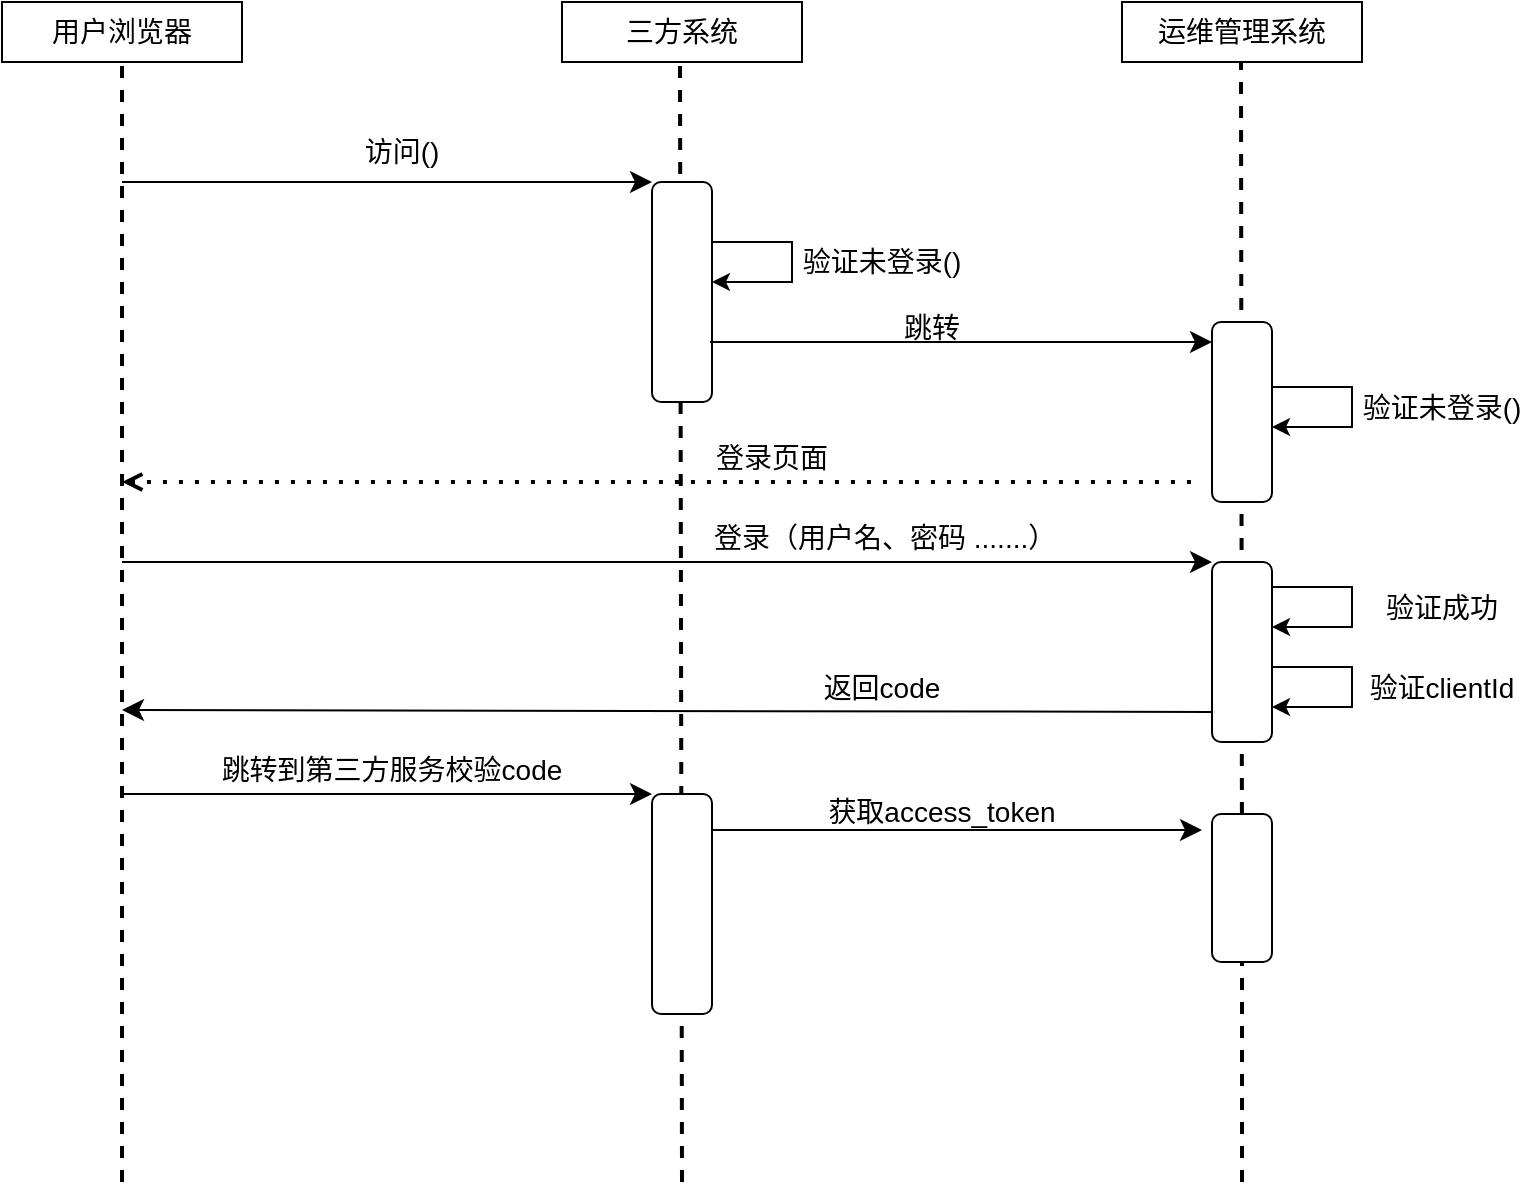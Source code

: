 <mxfile version="26.1.3">
  <diagram name="第 1 页" id="2C3zUtz4Onn53_GNh0Rn">
    <mxGraphModel dx="922" dy="616" grid="1" gridSize="10" guides="1" tooltips="1" connect="1" arrows="1" fold="1" page="1" pageScale="1" pageWidth="827" pageHeight="1169" math="0" shadow="0">
      <root>
        <mxCell id="0" />
        <mxCell id="1" parent="0" />
        <mxCell id="HYNrUmtqzF9IMo-W-l-u-26" value="" style="endArrow=none;dashed=1;html=1;rounded=0;entryX=0.5;entryY=1;entryDx=0;entryDy=0;strokeWidth=2;" edge="1" parent="1" source="HYNrUmtqzF9IMo-W-l-u-39">
          <mxGeometry width="50" height="50" relative="1" as="geometry">
            <mxPoint x="660" y="760" as="sourcePoint" />
            <mxPoint x="659.5" y="200" as="targetPoint" />
          </mxGeometry>
        </mxCell>
        <mxCell id="HYNrUmtqzF9IMo-W-l-u-25" value="" style="endArrow=none;dashed=1;html=1;rounded=0;entryX=0.5;entryY=1;entryDx=0;entryDy=0;strokeWidth=2;" edge="1" parent="1">
          <mxGeometry width="50" height="50" relative="1" as="geometry">
            <mxPoint x="380" y="760" as="sourcePoint" />
            <mxPoint x="379" y="200" as="targetPoint" />
          </mxGeometry>
        </mxCell>
        <mxCell id="HYNrUmtqzF9IMo-W-l-u-1" value="&lt;font style=&quot;font-size: 14px;&quot;&gt;用户浏览器&lt;/font&gt;" style="rounded=0;whiteSpace=wrap;html=1;" vertex="1" parent="1">
          <mxGeometry x="40" y="170" width="120" height="30" as="geometry" />
        </mxCell>
        <mxCell id="HYNrUmtqzF9IMo-W-l-u-2" value="&lt;font style=&quot;font-size: 14px;&quot;&gt;三方系统&lt;/font&gt;" style="rounded=0;whiteSpace=wrap;html=1;" vertex="1" parent="1">
          <mxGeometry x="320" y="170" width="120" height="30" as="geometry" />
        </mxCell>
        <mxCell id="HYNrUmtqzF9IMo-W-l-u-3" value="&lt;font style=&quot;font-size: 14px;&quot;&gt;运维管理系统&lt;/font&gt;" style="rounded=0;whiteSpace=wrap;html=1;" vertex="1" parent="1">
          <mxGeometry x="600" y="170" width="120" height="30" as="geometry" />
        </mxCell>
        <mxCell id="HYNrUmtqzF9IMo-W-l-u-4" value="" style="endArrow=none;dashed=1;html=1;rounded=0;entryX=0.5;entryY=1;entryDx=0;entryDy=0;strokeWidth=2;" edge="1" parent="1" target="HYNrUmtqzF9IMo-W-l-u-1">
          <mxGeometry width="50" height="50" relative="1" as="geometry">
            <mxPoint x="100" y="760" as="sourcePoint" />
            <mxPoint x="100" y="220" as="targetPoint" />
          </mxGeometry>
        </mxCell>
        <mxCell id="HYNrUmtqzF9IMo-W-l-u-5" value="" style="rounded=1;whiteSpace=wrap;html=1;" vertex="1" parent="1">
          <mxGeometry x="365" y="260" width="30" height="110" as="geometry" />
        </mxCell>
        <mxCell id="HYNrUmtqzF9IMo-W-l-u-7" value="" style="endArrow=classic;html=1;rounded=0;entryX=0;entryY=0;entryDx=0;entryDy=0;endSize=8;" edge="1" parent="1" target="HYNrUmtqzF9IMo-W-l-u-5">
          <mxGeometry width="50" height="50" relative="1" as="geometry">
            <mxPoint x="100" y="260" as="sourcePoint" />
            <mxPoint x="250" y="260" as="targetPoint" />
          </mxGeometry>
        </mxCell>
        <mxCell id="HYNrUmtqzF9IMo-W-l-u-8" value="&lt;font style=&quot;font-size: 14px;&quot;&gt;访问()&lt;/font&gt;" style="text;html=1;align=center;verticalAlign=middle;whiteSpace=wrap;rounded=0;" vertex="1" parent="1">
          <mxGeometry x="210" y="230" width="60" height="30" as="geometry" />
        </mxCell>
        <mxCell id="HYNrUmtqzF9IMo-W-l-u-9" value="" style="endArrow=classic;html=1;rounded=0;exitX=1;exitY=0.25;exitDx=0;exitDy=0;entryX=1;entryY=0.5;entryDx=0;entryDy=0;" edge="1" parent="1">
          <mxGeometry width="50" height="50" relative="1" as="geometry">
            <mxPoint x="395" y="290" as="sourcePoint" />
            <mxPoint x="395" y="310" as="targetPoint" />
            <Array as="points">
              <mxPoint x="435" y="290" />
              <mxPoint x="435" y="310" />
            </Array>
          </mxGeometry>
        </mxCell>
        <mxCell id="HYNrUmtqzF9IMo-W-l-u-11" value="&lt;font style=&quot;font-size: 14px;&quot;&gt;验证未登录()&lt;/font&gt;" style="text;html=1;align=center;verticalAlign=middle;whiteSpace=wrap;rounded=0;" vertex="1" parent="1">
          <mxGeometry x="435" y="287.5" width="90" height="25" as="geometry" />
        </mxCell>
        <mxCell id="HYNrUmtqzF9IMo-W-l-u-12" value="" style="endArrow=classic;html=1;rounded=0;endSize=8;entryX=0;entryY=0;entryDx=0;entryDy=0;" edge="1" parent="1">
          <mxGeometry width="50" height="50" relative="1" as="geometry">
            <mxPoint x="394" y="340" as="sourcePoint" />
            <mxPoint x="645" y="340" as="targetPoint" />
          </mxGeometry>
        </mxCell>
        <mxCell id="HYNrUmtqzF9IMo-W-l-u-13" value="" style="rounded=1;whiteSpace=wrap;html=1;" vertex="1" parent="1">
          <mxGeometry x="645" y="330" width="30" height="90" as="geometry" />
        </mxCell>
        <mxCell id="HYNrUmtqzF9IMo-W-l-u-14" value="&lt;span style=&quot;font-size: 14px;&quot;&gt;跳转&lt;/span&gt;" style="text;html=1;align=center;verticalAlign=middle;whiteSpace=wrap;rounded=0;" vertex="1" parent="1">
          <mxGeometry x="460" y="320" width="90" height="25" as="geometry" />
        </mxCell>
        <mxCell id="HYNrUmtqzF9IMo-W-l-u-15" value="" style="endArrow=classic;html=1;rounded=0;exitX=1;exitY=0.25;exitDx=0;exitDy=0;entryX=1;entryY=0.5;entryDx=0;entryDy=0;" edge="1" parent="1">
          <mxGeometry width="50" height="50" relative="1" as="geometry">
            <mxPoint x="675" y="362.5" as="sourcePoint" />
            <mxPoint x="675" y="382.5" as="targetPoint" />
            <Array as="points">
              <mxPoint x="715" y="362.5" />
              <mxPoint x="715" y="382.5" />
            </Array>
          </mxGeometry>
        </mxCell>
        <mxCell id="HYNrUmtqzF9IMo-W-l-u-16" value="&lt;font style=&quot;font-size: 14px;&quot;&gt;验证未登录()&lt;/font&gt;" style="text;html=1;align=center;verticalAlign=middle;whiteSpace=wrap;rounded=0;" vertex="1" parent="1">
          <mxGeometry x="715" y="360" width="90" height="25" as="geometry" />
        </mxCell>
        <mxCell id="HYNrUmtqzF9IMo-W-l-u-17" value="" style="endArrow=none;dashed=1;html=1;dashPattern=1 3;strokeWidth=2;rounded=0;startArrow=open;startFill=0;" edge="1" parent="1">
          <mxGeometry width="50" height="50" relative="1" as="geometry">
            <mxPoint x="100" y="410" as="sourcePoint" />
            <mxPoint x="640" y="410" as="targetPoint" />
          </mxGeometry>
        </mxCell>
        <mxCell id="HYNrUmtqzF9IMo-W-l-u-19" value="&lt;span style=&quot;font-size: 14px;&quot;&gt;登录页面&lt;/span&gt;" style="text;html=1;align=center;verticalAlign=middle;whiteSpace=wrap;rounded=0;" vertex="1" parent="1">
          <mxGeometry x="380" y="385" width="90" height="25" as="geometry" />
        </mxCell>
        <mxCell id="HYNrUmtqzF9IMo-W-l-u-20" value="" style="rounded=1;whiteSpace=wrap;html=1;" vertex="1" parent="1">
          <mxGeometry x="645" y="450" width="30" height="90" as="geometry" />
        </mxCell>
        <mxCell id="HYNrUmtqzF9IMo-W-l-u-21" value="" style="endArrow=classic;html=1;rounded=0;entryX=0;entryY=0;entryDx=0;entryDy=0;endSize=8;" edge="1" parent="1" target="HYNrUmtqzF9IMo-W-l-u-20">
          <mxGeometry width="50" height="50" relative="1" as="geometry">
            <mxPoint x="100" y="450" as="sourcePoint" />
            <mxPoint x="365" y="450" as="targetPoint" />
          </mxGeometry>
        </mxCell>
        <mxCell id="HYNrUmtqzF9IMo-W-l-u-22" value="&lt;span style=&quot;font-size: 14px;&quot;&gt;登录（用户名、密码 .......）&lt;/span&gt;" style="text;html=1;align=center;verticalAlign=middle;whiteSpace=wrap;rounded=0;" vertex="1" parent="1">
          <mxGeometry x="395" y="425" width="170" height="25" as="geometry" />
        </mxCell>
        <mxCell id="HYNrUmtqzF9IMo-W-l-u-23" value="" style="endArrow=classic;html=1;rounded=0;exitX=1;exitY=0.25;exitDx=0;exitDy=0;entryX=1;entryY=0.5;entryDx=0;entryDy=0;" edge="1" parent="1">
          <mxGeometry width="50" height="50" relative="1" as="geometry">
            <mxPoint x="675" y="462.5" as="sourcePoint" />
            <mxPoint x="675" y="482.5" as="targetPoint" />
            <Array as="points">
              <mxPoint x="715" y="462.5" />
              <mxPoint x="715" y="482.5" />
            </Array>
          </mxGeometry>
        </mxCell>
        <mxCell id="HYNrUmtqzF9IMo-W-l-u-24" value="&lt;font style=&quot;font-size: 14px;&quot;&gt;验证成功&lt;/font&gt;" style="text;html=1;align=center;verticalAlign=middle;whiteSpace=wrap;rounded=0;" vertex="1" parent="1">
          <mxGeometry x="715" y="460" width="90" height="25" as="geometry" />
        </mxCell>
        <mxCell id="HYNrUmtqzF9IMo-W-l-u-27" value="" style="endArrow=classic;html=1;rounded=0;exitX=1;exitY=0.25;exitDx=0;exitDy=0;entryX=1;entryY=0.5;entryDx=0;entryDy=0;" edge="1" parent="1">
          <mxGeometry width="50" height="50" relative="1" as="geometry">
            <mxPoint x="675" y="502.5" as="sourcePoint" />
            <mxPoint x="675" y="522.5" as="targetPoint" />
            <Array as="points">
              <mxPoint x="715" y="502.5" />
              <mxPoint x="715" y="522.5" />
            </Array>
          </mxGeometry>
        </mxCell>
        <mxCell id="HYNrUmtqzF9IMo-W-l-u-28" value="&lt;font style=&quot;font-size: 14px;&quot;&gt;验证clientId&lt;/font&gt;" style="text;html=1;align=center;verticalAlign=middle;whiteSpace=wrap;rounded=0;" vertex="1" parent="1">
          <mxGeometry x="715" y="500" width="90" height="25" as="geometry" />
        </mxCell>
        <mxCell id="HYNrUmtqzF9IMo-W-l-u-29" value="" style="endArrow=classic;html=1;rounded=0;endSize=8;exitX=0;exitY=0.833;exitDx=0;exitDy=0;exitPerimeter=0;" edge="1" parent="1" source="HYNrUmtqzF9IMo-W-l-u-20">
          <mxGeometry width="50" height="50" relative="1" as="geometry">
            <mxPoint x="160" y="524" as="sourcePoint" />
            <mxPoint x="100" y="524" as="targetPoint" />
          </mxGeometry>
        </mxCell>
        <mxCell id="HYNrUmtqzF9IMo-W-l-u-31" value="&lt;span style=&quot;font-size: 14px;&quot;&gt;返回code&lt;/span&gt;" style="text;html=1;align=center;verticalAlign=middle;whiteSpace=wrap;rounded=0;" vertex="1" parent="1">
          <mxGeometry x="395" y="500" width="170" height="25" as="geometry" />
        </mxCell>
        <mxCell id="HYNrUmtqzF9IMo-W-l-u-32" value="" style="endArrow=classic;html=1;rounded=0;entryX=0;entryY=0;entryDx=0;entryDy=0;endSize=8;" edge="1" parent="1">
          <mxGeometry width="50" height="50" relative="1" as="geometry">
            <mxPoint x="100" y="566" as="sourcePoint" />
            <mxPoint x="365" y="566" as="targetPoint" />
          </mxGeometry>
        </mxCell>
        <mxCell id="HYNrUmtqzF9IMo-W-l-u-33" value="" style="rounded=1;whiteSpace=wrap;html=1;" vertex="1" parent="1">
          <mxGeometry x="365" y="566" width="30" height="110" as="geometry" />
        </mxCell>
        <mxCell id="HYNrUmtqzF9IMo-W-l-u-36" value="&lt;span style=&quot;font-size: 14px;&quot;&gt;跳转到第三方服务校验code&lt;/span&gt;" style="text;html=1;align=center;verticalAlign=middle;whiteSpace=wrap;rounded=0;" vertex="1" parent="1">
          <mxGeometry x="140" y="541" width="190" height="25" as="geometry" />
        </mxCell>
        <mxCell id="HYNrUmtqzF9IMo-W-l-u-37" value="" style="endArrow=classic;html=1;rounded=0;endSize=8;" edge="1" parent="1">
          <mxGeometry width="50" height="50" relative="1" as="geometry">
            <mxPoint x="395" y="584" as="sourcePoint" />
            <mxPoint x="640" y="584" as="targetPoint" />
          </mxGeometry>
        </mxCell>
        <mxCell id="HYNrUmtqzF9IMo-W-l-u-38" value="&lt;span style=&quot;font-size: 14px;&quot;&gt;获取access_token&lt;/span&gt;" style="text;html=1;align=center;verticalAlign=middle;whiteSpace=wrap;rounded=0;" vertex="1" parent="1">
          <mxGeometry x="440" y="565" width="140" height="20" as="geometry" />
        </mxCell>
        <mxCell id="HYNrUmtqzF9IMo-W-l-u-40" value="" style="endArrow=none;dashed=1;html=1;rounded=0;entryX=0.5;entryY=1;entryDx=0;entryDy=0;strokeWidth=2;" edge="1" parent="1" target="HYNrUmtqzF9IMo-W-l-u-39">
          <mxGeometry width="50" height="50" relative="1" as="geometry">
            <mxPoint x="660" y="760" as="sourcePoint" />
            <mxPoint x="659.5" y="200" as="targetPoint" />
          </mxGeometry>
        </mxCell>
        <mxCell id="HYNrUmtqzF9IMo-W-l-u-39" value="" style="rounded=1;whiteSpace=wrap;html=1;" vertex="1" parent="1">
          <mxGeometry x="645" y="576" width="30" height="74" as="geometry" />
        </mxCell>
      </root>
    </mxGraphModel>
  </diagram>
</mxfile>
